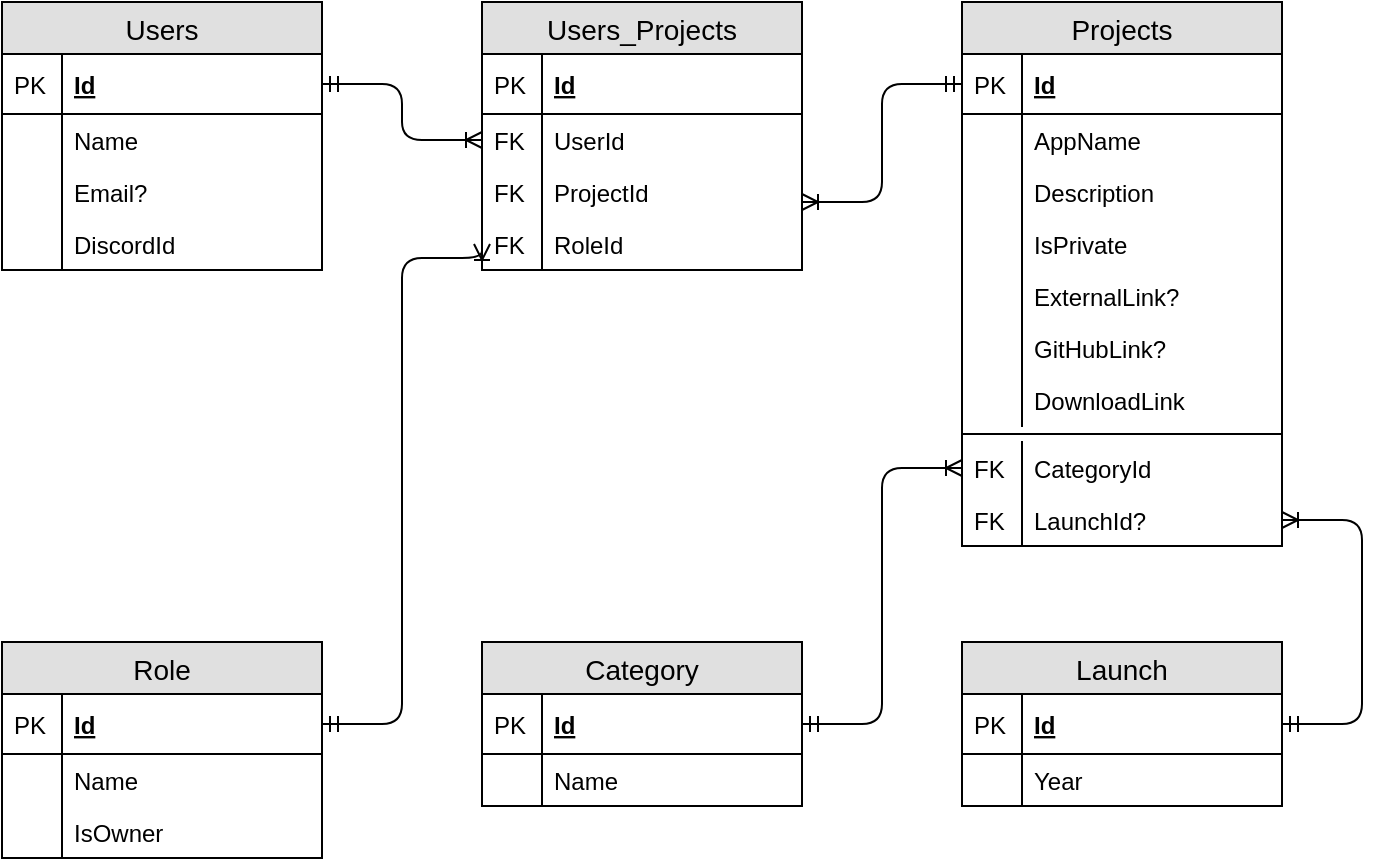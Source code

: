 <mxfile version="11.3.0" type="device" pages="1"><diagram id="S75L87sROgywsJWuXNRx" name="Page-1"><mxGraphModel dx="768" dy="458" grid="1" gridSize="10" guides="1" tooltips="1" connect="1" arrows="1" fold="1" page="1" pageScale="1" pageWidth="850" pageHeight="1100" math="0" shadow="0"><root><mxCell id="0"/><mxCell id="1" parent="0"/><mxCell id="MVd8Eb10jxke9GbKIOrX-11" value="Users_Projects" style="swimlane;fontStyle=0;childLayout=stackLayout;horizontal=1;startSize=26;fillColor=#e0e0e0;horizontalStack=0;resizeParent=1;resizeParentMax=0;resizeLast=0;collapsible=1;marginBottom=0;swimlaneFillColor=#ffffff;align=center;fontSize=14;" parent="1" vertex="1"><mxGeometry x="280" y="40" width="160" height="134" as="geometry"/></mxCell><mxCell id="MVd8Eb10jxke9GbKIOrX-12" value="Id" style="shape=partialRectangle;top=0;left=0;right=0;bottom=1;align=left;verticalAlign=middle;fillColor=none;spacingLeft=34;spacingRight=4;overflow=hidden;rotatable=0;points=[[0,0.5],[1,0.5]];portConstraint=eastwest;dropTarget=0;fontStyle=5;fontSize=12;" parent="MVd8Eb10jxke9GbKIOrX-11" vertex="1"><mxGeometry y="26" width="160" height="30" as="geometry"/></mxCell><mxCell id="MVd8Eb10jxke9GbKIOrX-13" value="PK" style="shape=partialRectangle;top=0;left=0;bottom=0;fillColor=none;align=left;verticalAlign=middle;spacingLeft=4;spacingRight=4;overflow=hidden;rotatable=0;points=[];portConstraint=eastwest;part=1;fontSize=12;" parent="MVd8Eb10jxke9GbKIOrX-12" vertex="1" connectable="0"><mxGeometry width="30" height="30" as="geometry"/></mxCell><mxCell id="MVd8Eb10jxke9GbKIOrX-34" value="UserId" style="shape=partialRectangle;top=0;left=0;right=0;bottom=0;align=left;verticalAlign=top;fillColor=none;spacingLeft=34;spacingRight=4;overflow=hidden;rotatable=0;points=[[0,0.5],[1,0.5]];portConstraint=eastwest;dropTarget=0;fontSize=12;" parent="MVd8Eb10jxke9GbKIOrX-11" vertex="1"><mxGeometry y="56" width="160" height="26" as="geometry"/></mxCell><mxCell id="MVd8Eb10jxke9GbKIOrX-35" value="FK" style="shape=partialRectangle;top=0;left=0;bottom=0;fillColor=none;align=left;verticalAlign=top;spacingLeft=4;spacingRight=4;overflow=hidden;rotatable=0;points=[];portConstraint=eastwest;part=1;fontSize=12;" parent="MVd8Eb10jxke9GbKIOrX-34" vertex="1" connectable="0"><mxGeometry width="30" height="26" as="geometry"/></mxCell><mxCell id="WhRru6tkgbsMi-d63NNT-16" value="ProjectId" style="shape=partialRectangle;top=0;left=0;right=0;bottom=0;align=left;verticalAlign=top;fillColor=none;spacingLeft=34;spacingRight=4;overflow=hidden;rotatable=0;points=[[0,0.5],[1,0.5]];portConstraint=eastwest;dropTarget=0;fontSize=12;" parent="MVd8Eb10jxke9GbKIOrX-11" vertex="1"><mxGeometry y="82" width="160" height="26" as="geometry"/></mxCell><mxCell id="WhRru6tkgbsMi-d63NNT-17" value="FK" style="shape=partialRectangle;top=0;left=0;bottom=0;fillColor=none;align=left;verticalAlign=top;spacingLeft=4;spacingRight=4;overflow=hidden;rotatable=0;points=[];portConstraint=eastwest;part=1;fontSize=12;" parent="WhRru6tkgbsMi-d63NNT-16" vertex="1" connectable="0"><mxGeometry width="30" height="26" as="geometry"/></mxCell><mxCell id="MVd8Eb10jxke9GbKIOrX-22" value="RoleId" style="shape=partialRectangle;top=0;left=0;right=0;bottom=0;align=left;verticalAlign=top;fillColor=none;spacingLeft=34;spacingRight=4;overflow=hidden;rotatable=0;points=[[0,0.5],[1,0.5]];portConstraint=eastwest;dropTarget=0;fontSize=12;" parent="MVd8Eb10jxke9GbKIOrX-11" vertex="1"><mxGeometry y="108" width="160" height="26" as="geometry"/></mxCell><mxCell id="MVd8Eb10jxke9GbKIOrX-23" value="FK" style="shape=partialRectangle;top=0;left=0;bottom=0;fillColor=none;align=left;verticalAlign=top;spacingLeft=4;spacingRight=4;overflow=hidden;rotatable=0;points=[];portConstraint=eastwest;part=1;fontSize=12;" parent="MVd8Eb10jxke9GbKIOrX-22" vertex="1" connectable="0"><mxGeometry width="30" height="26" as="geometry"/></mxCell><mxCell id="MVd8Eb10jxke9GbKIOrX-25" value="Users" style="swimlane;fontStyle=0;childLayout=stackLayout;horizontal=1;startSize=26;fillColor=#e0e0e0;horizontalStack=0;resizeParent=1;resizeParentMax=0;resizeLast=0;collapsible=1;marginBottom=0;swimlaneFillColor=#ffffff;align=center;fontSize=14;" parent="1" vertex="1"><mxGeometry x="40" y="40" width="160" height="134" as="geometry"/></mxCell><mxCell id="MVd8Eb10jxke9GbKIOrX-26" value="Id" style="shape=partialRectangle;top=0;left=0;right=0;bottom=1;align=left;verticalAlign=middle;fillColor=none;spacingLeft=34;spacingRight=4;overflow=hidden;rotatable=0;points=[[0,0.5],[1,0.5]];portConstraint=eastwest;dropTarget=0;fontStyle=5;fontSize=12;" parent="MVd8Eb10jxke9GbKIOrX-25" vertex="1"><mxGeometry y="26" width="160" height="30" as="geometry"/></mxCell><mxCell id="MVd8Eb10jxke9GbKIOrX-27" value="PK" style="shape=partialRectangle;top=0;left=0;bottom=0;fillColor=none;align=left;verticalAlign=middle;spacingLeft=4;spacingRight=4;overflow=hidden;rotatable=0;points=[];portConstraint=eastwest;part=1;fontSize=12;" parent="MVd8Eb10jxke9GbKIOrX-26" vertex="1" connectable="0"><mxGeometry width="30" height="30" as="geometry"/></mxCell><mxCell id="MVd8Eb10jxke9GbKIOrX-28" value="Name" style="shape=partialRectangle;top=0;left=0;right=0;bottom=0;align=left;verticalAlign=top;fillColor=none;spacingLeft=34;spacingRight=4;overflow=hidden;rotatable=0;points=[[0,0.5],[1,0.5]];portConstraint=eastwest;dropTarget=0;fontSize=12;" parent="MVd8Eb10jxke9GbKIOrX-25" vertex="1"><mxGeometry y="56" width="160" height="26" as="geometry"/></mxCell><mxCell id="MVd8Eb10jxke9GbKIOrX-29" value="" style="shape=partialRectangle;top=0;left=0;bottom=0;fillColor=none;align=left;verticalAlign=top;spacingLeft=4;spacingRight=4;overflow=hidden;rotatable=0;points=[];portConstraint=eastwest;part=1;fontSize=12;" parent="MVd8Eb10jxke9GbKIOrX-28" vertex="1" connectable="0"><mxGeometry width="30" height="26" as="geometry"/></mxCell><mxCell id="MVd8Eb10jxke9GbKIOrX-65" value="Email?" style="shape=partialRectangle;top=0;left=0;right=0;bottom=0;align=left;verticalAlign=top;fillColor=none;spacingLeft=34;spacingRight=4;overflow=hidden;rotatable=0;points=[[0,0.5],[1,0.5]];portConstraint=eastwest;dropTarget=0;fontSize=12;" parent="MVd8Eb10jxke9GbKIOrX-25" vertex="1"><mxGeometry y="82" width="160" height="26" as="geometry"/></mxCell><mxCell id="MVd8Eb10jxke9GbKIOrX-66" value="" style="shape=partialRectangle;top=0;left=0;bottom=0;fillColor=none;align=left;verticalAlign=top;spacingLeft=4;spacingRight=4;overflow=hidden;rotatable=0;points=[];portConstraint=eastwest;part=1;fontSize=12;" parent="MVd8Eb10jxke9GbKIOrX-65" vertex="1" connectable="0"><mxGeometry width="30" height="26" as="geometry"/></mxCell><mxCell id="MVd8Eb10jxke9GbKIOrX-67" value="DiscordId" style="shape=partialRectangle;top=0;left=0;right=0;bottom=0;align=left;verticalAlign=top;fillColor=none;spacingLeft=34;spacingRight=4;overflow=hidden;rotatable=0;points=[[0,0.5],[1,0.5]];portConstraint=eastwest;dropTarget=0;fontSize=12;" parent="MVd8Eb10jxke9GbKIOrX-25" vertex="1"><mxGeometry y="108" width="160" height="26" as="geometry"/></mxCell><mxCell id="MVd8Eb10jxke9GbKIOrX-68" value="" style="shape=partialRectangle;top=0;left=0;bottom=0;fillColor=none;align=left;verticalAlign=top;spacingLeft=4;spacingRight=4;overflow=hidden;rotatable=0;points=[];portConstraint=eastwest;part=1;fontSize=12;" parent="MVd8Eb10jxke9GbKIOrX-67" vertex="1" connectable="0"><mxGeometry width="30" height="26" as="geometry"/></mxCell><mxCell id="MVd8Eb10jxke9GbKIOrX-38" value="Projects" style="swimlane;fontStyle=0;childLayout=stackLayout;horizontal=1;startSize=26;fillColor=#e0e0e0;horizontalStack=0;resizeParent=1;resizeParentMax=0;resizeLast=0;collapsible=1;marginBottom=0;swimlaneFillColor=#ffffff;align=center;fontSize=14;" parent="1" vertex="1"><mxGeometry x="520" y="40" width="160" height="272" as="geometry"/></mxCell><mxCell id="MVd8Eb10jxke9GbKIOrX-39" value="Id" style="shape=partialRectangle;top=0;left=0;right=0;bottom=1;align=left;verticalAlign=middle;fillColor=none;spacingLeft=34;spacingRight=4;overflow=hidden;rotatable=0;points=[[0,0.5],[1,0.5]];portConstraint=eastwest;dropTarget=0;fontStyle=5;fontSize=12;" parent="MVd8Eb10jxke9GbKIOrX-38" vertex="1"><mxGeometry y="26" width="160" height="30" as="geometry"/></mxCell><mxCell id="MVd8Eb10jxke9GbKIOrX-40" value="PK" style="shape=partialRectangle;top=0;left=0;bottom=0;fillColor=none;align=left;verticalAlign=middle;spacingLeft=4;spacingRight=4;overflow=hidden;rotatable=0;points=[];portConstraint=eastwest;part=1;fontSize=12;" parent="MVd8Eb10jxke9GbKIOrX-39" vertex="1" connectable="0"><mxGeometry width="30" height="30" as="geometry"/></mxCell><mxCell id="MVd8Eb10jxke9GbKIOrX-41" value="AppName" style="shape=partialRectangle;top=0;left=0;right=0;bottom=0;align=left;verticalAlign=top;fillColor=none;spacingLeft=34;spacingRight=4;overflow=hidden;rotatable=0;points=[[0,0.5],[1,0.5]];portConstraint=eastwest;dropTarget=0;fontSize=12;" parent="MVd8Eb10jxke9GbKIOrX-38" vertex="1"><mxGeometry y="56" width="160" height="26" as="geometry"/></mxCell><mxCell id="MVd8Eb10jxke9GbKIOrX-42" value="" style="shape=partialRectangle;top=0;left=0;bottom=0;fillColor=none;align=left;verticalAlign=top;spacingLeft=4;spacingRight=4;overflow=hidden;rotatable=0;points=[];portConstraint=eastwest;part=1;fontSize=12;" parent="MVd8Eb10jxke9GbKIOrX-41" vertex="1" connectable="0"><mxGeometry width="30" height="26" as="geometry"/></mxCell><mxCell id="MVd8Eb10jxke9GbKIOrX-71" value="Description" style="shape=partialRectangle;top=0;left=0;right=0;bottom=0;align=left;verticalAlign=top;fillColor=none;spacingLeft=34;spacingRight=4;overflow=hidden;rotatable=0;points=[[0,0.5],[1,0.5]];portConstraint=eastwest;dropTarget=0;fontSize=12;" parent="MVd8Eb10jxke9GbKIOrX-38" vertex="1"><mxGeometry y="82" width="160" height="26" as="geometry"/></mxCell><mxCell id="MVd8Eb10jxke9GbKIOrX-72" value="" style="shape=partialRectangle;top=0;left=0;bottom=0;fillColor=none;align=left;verticalAlign=top;spacingLeft=4;spacingRight=4;overflow=hidden;rotatable=0;points=[];portConstraint=eastwest;part=1;fontSize=12;" parent="MVd8Eb10jxke9GbKIOrX-71" vertex="1" connectable="0"><mxGeometry width="30" height="26" as="geometry"/></mxCell><mxCell id="MVd8Eb10jxke9GbKIOrX-73" value="IsPrivate" style="shape=partialRectangle;top=0;left=0;right=0;bottom=0;align=left;verticalAlign=top;fillColor=none;spacingLeft=34;spacingRight=4;overflow=hidden;rotatable=0;points=[[0,0.5],[1,0.5]];portConstraint=eastwest;dropTarget=0;fontSize=12;" parent="MVd8Eb10jxke9GbKIOrX-38" vertex="1"><mxGeometry y="108" width="160" height="26" as="geometry"/></mxCell><mxCell id="MVd8Eb10jxke9GbKIOrX-74" value="" style="shape=partialRectangle;top=0;left=0;bottom=0;fillColor=none;align=left;verticalAlign=top;spacingLeft=4;spacingRight=4;overflow=hidden;rotatable=0;points=[];portConstraint=eastwest;part=1;fontSize=12;" parent="MVd8Eb10jxke9GbKIOrX-73" vertex="1" connectable="0"><mxGeometry width="30" height="26" as="geometry"/></mxCell><mxCell id="WhRru6tkgbsMi-d63NNT-3" value="ExternalLink?" style="shape=partialRectangle;top=0;left=0;right=0;bottom=0;align=left;verticalAlign=top;fillColor=none;spacingLeft=34;spacingRight=4;overflow=hidden;rotatable=0;points=[[0,0.5],[1,0.5]];portConstraint=eastwest;dropTarget=0;fontSize=12;" parent="MVd8Eb10jxke9GbKIOrX-38" vertex="1"><mxGeometry y="134" width="160" height="26" as="geometry"/></mxCell><mxCell id="WhRru6tkgbsMi-d63NNT-4" value="" style="shape=partialRectangle;top=0;left=0;bottom=0;fillColor=none;align=left;verticalAlign=top;spacingLeft=4;spacingRight=4;overflow=hidden;rotatable=0;points=[];portConstraint=eastwest;part=1;fontSize=12;" parent="WhRru6tkgbsMi-d63NNT-3" vertex="1" connectable="0"><mxGeometry width="30" height="26" as="geometry"/></mxCell><mxCell id="WhRru6tkgbsMi-d63NNT-5" value="GitHubLink?" style="shape=partialRectangle;top=0;left=0;right=0;bottom=0;align=left;verticalAlign=top;fillColor=none;spacingLeft=34;spacingRight=4;overflow=hidden;rotatable=0;points=[[0,0.5],[1,0.5]];portConstraint=eastwest;dropTarget=0;fontSize=12;" parent="MVd8Eb10jxke9GbKIOrX-38" vertex="1"><mxGeometry y="160" width="160" height="26" as="geometry"/></mxCell><mxCell id="WhRru6tkgbsMi-d63NNT-6" value="" style="shape=partialRectangle;top=0;left=0;bottom=0;fillColor=none;align=left;verticalAlign=top;spacingLeft=4;spacingRight=4;overflow=hidden;rotatable=0;points=[];portConstraint=eastwest;part=1;fontSize=12;" parent="WhRru6tkgbsMi-d63NNT-5" vertex="1" connectable="0"><mxGeometry width="30" height="26" as="geometry"/></mxCell><mxCell id="WhRru6tkgbsMi-d63NNT-1" value="DownloadLink" style="shape=partialRectangle;top=0;left=0;right=0;bottom=0;align=left;verticalAlign=top;fillColor=none;spacingLeft=34;spacingRight=4;overflow=hidden;rotatable=0;points=[[0,0.5],[1,0.5]];portConstraint=eastwest;dropTarget=0;fontSize=12;" parent="MVd8Eb10jxke9GbKIOrX-38" vertex="1"><mxGeometry y="186" width="160" height="26" as="geometry"/></mxCell><mxCell id="WhRru6tkgbsMi-d63NNT-2" value="" style="shape=partialRectangle;top=0;left=0;bottom=0;fillColor=none;align=left;verticalAlign=top;spacingLeft=4;spacingRight=4;overflow=hidden;rotatable=0;points=[];portConstraint=eastwest;part=1;fontSize=12;" parent="WhRru6tkgbsMi-d63NNT-1" vertex="1" connectable="0"><mxGeometry width="30" height="26" as="geometry"/></mxCell><mxCell id="WhRru6tkgbsMi-d63NNT-10" value="" style="line;strokeWidth=1;fillColor=none;align=left;verticalAlign=middle;spacingTop=-1;spacingLeft=3;spacingRight=3;rotatable=0;labelPosition=right;points=[];portConstraint=eastwest;fontSize=12;" parent="MVd8Eb10jxke9GbKIOrX-38" vertex="1"><mxGeometry y="212" width="160" height="8" as="geometry"/></mxCell><mxCell id="bCZVm1opUABQ4DJQWTrB-1" value="CategoryId" style="shape=partialRectangle;top=0;left=0;right=0;bottom=0;align=left;verticalAlign=top;fillColor=none;spacingLeft=34;spacingRight=4;overflow=hidden;rotatable=0;points=[[0,0.5],[1,0.5]];portConstraint=eastwest;dropTarget=0;fontSize=12;" vertex="1" parent="MVd8Eb10jxke9GbKIOrX-38"><mxGeometry y="220" width="160" height="26" as="geometry"/></mxCell><mxCell id="bCZVm1opUABQ4DJQWTrB-2" value="FK" style="shape=partialRectangle;top=0;left=0;bottom=0;fillColor=none;align=left;verticalAlign=top;spacingLeft=4;spacingRight=4;overflow=hidden;rotatable=0;points=[];portConstraint=eastwest;part=1;fontSize=12;" vertex="1" connectable="0" parent="bCZVm1opUABQ4DJQWTrB-1"><mxGeometry width="30" height="26" as="geometry"/></mxCell><mxCell id="WhRru6tkgbsMi-d63NNT-7" value="LaunchId?" style="shape=partialRectangle;top=0;left=0;right=0;bottom=0;align=left;verticalAlign=top;fillColor=none;spacingLeft=34;spacingRight=4;overflow=hidden;rotatable=0;points=[[0,0.5],[1,0.5]];portConstraint=eastwest;dropTarget=0;fontSize=12;" parent="MVd8Eb10jxke9GbKIOrX-38" vertex="1"><mxGeometry y="246" width="160" height="26" as="geometry"/></mxCell><mxCell id="WhRru6tkgbsMi-d63NNT-8" value="FK" style="shape=partialRectangle;top=0;left=0;bottom=0;fillColor=none;align=left;verticalAlign=top;spacingLeft=4;spacingRight=4;overflow=hidden;rotatable=0;points=[];portConstraint=eastwest;part=1;fontSize=12;" parent="WhRru6tkgbsMi-d63NNT-7" vertex="1" connectable="0"><mxGeometry width="30" height="26" as="geometry"/></mxCell><mxCell id="MVd8Eb10jxke9GbKIOrX-47" value="Role" style="swimlane;fontStyle=0;childLayout=stackLayout;horizontal=1;startSize=26;fillColor=#e0e0e0;horizontalStack=0;resizeParent=1;resizeParentMax=0;resizeLast=0;collapsible=1;marginBottom=0;swimlaneFillColor=#ffffff;align=center;fontSize=14;" parent="1" vertex="1"><mxGeometry x="40" y="360" width="160" height="108" as="geometry"/></mxCell><mxCell id="MVd8Eb10jxke9GbKIOrX-48" value="Id" style="shape=partialRectangle;top=0;left=0;right=0;bottom=1;align=left;verticalAlign=middle;fillColor=none;spacingLeft=34;spacingRight=4;overflow=hidden;rotatable=0;points=[[0,0.5],[1,0.5]];portConstraint=eastwest;dropTarget=0;fontStyle=5;fontSize=12;" parent="MVd8Eb10jxke9GbKIOrX-47" vertex="1"><mxGeometry y="26" width="160" height="30" as="geometry"/></mxCell><mxCell id="MVd8Eb10jxke9GbKIOrX-49" value="PK" style="shape=partialRectangle;top=0;left=0;bottom=0;fillColor=none;align=left;verticalAlign=middle;spacingLeft=4;spacingRight=4;overflow=hidden;rotatable=0;points=[];portConstraint=eastwest;part=1;fontSize=12;" parent="MVd8Eb10jxke9GbKIOrX-48" vertex="1" connectable="0"><mxGeometry width="30" height="30" as="geometry"/></mxCell><mxCell id="MVd8Eb10jxke9GbKIOrX-50" value="Name" style="shape=partialRectangle;top=0;left=0;right=0;bottom=0;align=left;verticalAlign=top;fillColor=none;spacingLeft=34;spacingRight=4;overflow=hidden;rotatable=0;points=[[0,0.5],[1,0.5]];portConstraint=eastwest;dropTarget=0;fontSize=12;" parent="MVd8Eb10jxke9GbKIOrX-47" vertex="1"><mxGeometry y="56" width="160" height="26" as="geometry"/></mxCell><mxCell id="MVd8Eb10jxke9GbKIOrX-51" value="" style="shape=partialRectangle;top=0;left=0;bottom=0;fillColor=none;align=left;verticalAlign=top;spacingLeft=4;spacingRight=4;overflow=hidden;rotatable=0;points=[];portConstraint=eastwest;part=1;fontSize=12;" parent="MVd8Eb10jxke9GbKIOrX-50" vertex="1" connectable="0"><mxGeometry width="30" height="26" as="geometry"/></mxCell><mxCell id="8Z03EGXi_4gLQHtyhWz4-1" value="IsOwner" style="shape=partialRectangle;top=0;left=0;right=0;bottom=0;align=left;verticalAlign=top;fillColor=none;spacingLeft=34;spacingRight=4;overflow=hidden;rotatable=0;points=[[0,0.5],[1,0.5]];portConstraint=eastwest;dropTarget=0;fontSize=12;" parent="MVd8Eb10jxke9GbKIOrX-47" vertex="1"><mxGeometry y="82" width="160" height="26" as="geometry"/></mxCell><mxCell id="8Z03EGXi_4gLQHtyhWz4-2" value="" style="shape=partialRectangle;top=0;left=0;bottom=0;fillColor=none;align=left;verticalAlign=top;spacingLeft=4;spacingRight=4;overflow=hidden;rotatable=0;points=[];portConstraint=eastwest;part=1;fontSize=12;" parent="8Z03EGXi_4gLQHtyhWz4-1" vertex="1" connectable="0"><mxGeometry width="30" height="26" as="geometry"/></mxCell><mxCell id="MVd8Eb10jxke9GbKIOrX-56" value="" style="edgeStyle=orthogonalEdgeStyle;fontSize=12;html=1;endArrow=ERoneToMany;startArrow=ERmandOne;entryX=1;entryY=0.5;entryDx=0;entryDy=0;exitX=1;exitY=0.5;exitDx=0;exitDy=0;" parent="1" source="WhRru6tkgbsMi-d63NNT-12" target="WhRru6tkgbsMi-d63NNT-7" edge="1"><mxGeometry width="100" height="100" relative="1" as="geometry"><mxPoint x="680" y="459" as="sourcePoint"/><mxPoint x="680" y="79" as="targetPoint"/><Array as="points"><mxPoint x="720" y="401"/><mxPoint x="720" y="299"/></Array></mxGeometry></mxCell><mxCell id="MVd8Eb10jxke9GbKIOrX-57" value="" style="edgeStyle=orthogonalEdgeStyle;fontSize=12;html=1;endArrow=ERoneToMany;startArrow=ERmandOne;exitX=1;exitY=0.5;exitDx=0;exitDy=0;entryX=0;entryY=0.5;entryDx=0;entryDy=0;" parent="1" source="MVd8Eb10jxke9GbKIOrX-26" target="MVd8Eb10jxke9GbKIOrX-34" edge="1"><mxGeometry width="100" height="100" relative="1" as="geometry"><mxPoint x="210" y="240" as="sourcePoint"/><mxPoint x="310" y="140" as="targetPoint"/></mxGeometry></mxCell><mxCell id="MVd8Eb10jxke9GbKIOrX-59" value="" style="fontSize=12;html=1;endArrow=ERoneToMany;startArrow=ERmandOne;anchorPointDirection=1;bendable=1;edgeStyle=orthogonalEdgeStyle;exitX=0;exitY=0.5;exitDx=0;exitDy=0;" parent="1" source="MVd8Eb10jxke9GbKIOrX-39" edge="1"><mxGeometry width="100" height="100" relative="1" as="geometry"><mxPoint x="490" y="40" as="sourcePoint"/><mxPoint x="440" y="140" as="targetPoint"/><Array as="points"><mxPoint x="480" y="81"/><mxPoint x="480" y="140"/></Array></mxGeometry></mxCell><mxCell id="WhRru6tkgbsMi-d63NNT-11" value="Launch" style="swimlane;fontStyle=0;childLayout=stackLayout;horizontal=1;startSize=26;fillColor=#e0e0e0;horizontalStack=0;resizeParent=1;resizeParentMax=0;resizeLast=0;collapsible=1;marginBottom=0;swimlaneFillColor=#ffffff;align=center;fontSize=14;" parent="1" vertex="1"><mxGeometry x="520" y="360" width="160" height="82" as="geometry"/></mxCell><mxCell id="WhRru6tkgbsMi-d63NNT-12" value="Id" style="shape=partialRectangle;top=0;left=0;right=0;bottom=1;align=left;verticalAlign=middle;fillColor=none;spacingLeft=34;spacingRight=4;overflow=hidden;rotatable=0;points=[[0,0.5],[1,0.5]];portConstraint=eastwest;dropTarget=0;fontStyle=5;fontSize=12;" parent="WhRru6tkgbsMi-d63NNT-11" vertex="1"><mxGeometry y="26" width="160" height="30" as="geometry"/></mxCell><mxCell id="WhRru6tkgbsMi-d63NNT-13" value="PK" style="shape=partialRectangle;top=0;left=0;bottom=0;fillColor=none;align=left;verticalAlign=middle;spacingLeft=4;spacingRight=4;overflow=hidden;rotatable=0;points=[];portConstraint=eastwest;part=1;fontSize=12;" parent="WhRru6tkgbsMi-d63NNT-12" vertex="1" connectable="0"><mxGeometry width="30" height="30" as="geometry"/></mxCell><mxCell id="WhRru6tkgbsMi-d63NNT-14" value="Year" style="shape=partialRectangle;top=0;left=0;right=0;bottom=0;align=left;verticalAlign=top;fillColor=none;spacingLeft=34;spacingRight=4;overflow=hidden;rotatable=0;points=[[0,0.5],[1,0.5]];portConstraint=eastwest;dropTarget=0;fontSize=12;" parent="WhRru6tkgbsMi-d63NNT-11" vertex="1"><mxGeometry y="56" width="160" height="26" as="geometry"/></mxCell><mxCell id="WhRru6tkgbsMi-d63NNT-15" value="" style="shape=partialRectangle;top=0;left=0;bottom=0;fillColor=none;align=left;verticalAlign=top;spacingLeft=4;spacingRight=4;overflow=hidden;rotatable=0;points=[];portConstraint=eastwest;part=1;fontSize=12;" parent="WhRru6tkgbsMi-d63NNT-14" vertex="1" connectable="0"><mxGeometry width="30" height="26" as="geometry"/></mxCell><mxCell id="WhRru6tkgbsMi-d63NNT-18" value="" style="fontSize=12;html=1;endArrow=ERoneToMany;startArrow=ERmandOne;anchorPointDirection=1;bendable=1;edgeStyle=orthogonalEdgeStyle;exitX=1;exitY=0.5;exitDx=0;exitDy=0;entryX=0;entryY=0.5;entryDx=0;entryDy=0;" parent="1" source="MVd8Eb10jxke9GbKIOrX-48" target="MVd8Eb10jxke9GbKIOrX-22" edge="1"><mxGeometry width="100" height="100" relative="1" as="geometry"><mxPoint x="530" y="91" as="sourcePoint"/><mxPoint x="450" y="150" as="targetPoint"/><Array as="points"><mxPoint x="240" y="401"/><mxPoint x="240" y="168"/><mxPoint x="280" y="168"/></Array></mxGeometry></mxCell><mxCell id="bCZVm1opUABQ4DJQWTrB-3" value="Category" style="swimlane;fontStyle=0;childLayout=stackLayout;horizontal=1;startSize=26;fillColor=#e0e0e0;horizontalStack=0;resizeParent=1;resizeParentMax=0;resizeLast=0;collapsible=1;marginBottom=0;swimlaneFillColor=#ffffff;align=center;fontSize=14;" vertex="1" parent="1"><mxGeometry x="280" y="360" width="160" height="82" as="geometry"/></mxCell><mxCell id="bCZVm1opUABQ4DJQWTrB-4" value="Id" style="shape=partialRectangle;top=0;left=0;right=0;bottom=1;align=left;verticalAlign=middle;fillColor=none;spacingLeft=34;spacingRight=4;overflow=hidden;rotatable=0;points=[[0,0.5],[1,0.5]];portConstraint=eastwest;dropTarget=0;fontStyle=5;fontSize=12;" vertex="1" parent="bCZVm1opUABQ4DJQWTrB-3"><mxGeometry y="26" width="160" height="30" as="geometry"/></mxCell><mxCell id="bCZVm1opUABQ4DJQWTrB-5" value="PK" style="shape=partialRectangle;top=0;left=0;bottom=0;fillColor=none;align=left;verticalAlign=middle;spacingLeft=4;spacingRight=4;overflow=hidden;rotatable=0;points=[];portConstraint=eastwest;part=1;fontSize=12;" vertex="1" connectable="0" parent="bCZVm1opUABQ4DJQWTrB-4"><mxGeometry width="30" height="30" as="geometry"/></mxCell><mxCell id="bCZVm1opUABQ4DJQWTrB-6" value="Name" style="shape=partialRectangle;top=0;left=0;right=0;bottom=0;align=left;verticalAlign=top;fillColor=none;spacingLeft=34;spacingRight=4;overflow=hidden;rotatable=0;points=[[0,0.5],[1,0.5]];portConstraint=eastwest;dropTarget=0;fontSize=12;" vertex="1" parent="bCZVm1opUABQ4DJQWTrB-3"><mxGeometry y="56" width="160" height="26" as="geometry"/></mxCell><mxCell id="bCZVm1opUABQ4DJQWTrB-7" value="" style="shape=partialRectangle;top=0;left=0;bottom=0;fillColor=none;align=left;verticalAlign=top;spacingLeft=4;spacingRight=4;overflow=hidden;rotatable=0;points=[];portConstraint=eastwest;part=1;fontSize=12;" vertex="1" connectable="0" parent="bCZVm1opUABQ4DJQWTrB-6"><mxGeometry width="30" height="26" as="geometry"/></mxCell><mxCell id="bCZVm1opUABQ4DJQWTrB-8" value="" style="edgeStyle=orthogonalEdgeStyle;fontSize=12;html=1;endArrow=ERoneToMany;startArrow=ERmandOne;entryX=0;entryY=0.5;entryDx=0;entryDy=0;exitX=1;exitY=0.5;exitDx=0;exitDy=0;" edge="1" parent="1" source="bCZVm1opUABQ4DJQWTrB-4" target="bCZVm1opUABQ4DJQWTrB-1"><mxGeometry width="100" height="100" relative="1" as="geometry"><mxPoint x="690" y="411" as="sourcePoint"/><mxPoint x="690" y="335" as="targetPoint"/><Array as="points"><mxPoint x="480" y="401"/><mxPoint x="480" y="273"/></Array></mxGeometry></mxCell></root></mxGraphModel></diagram></mxfile>